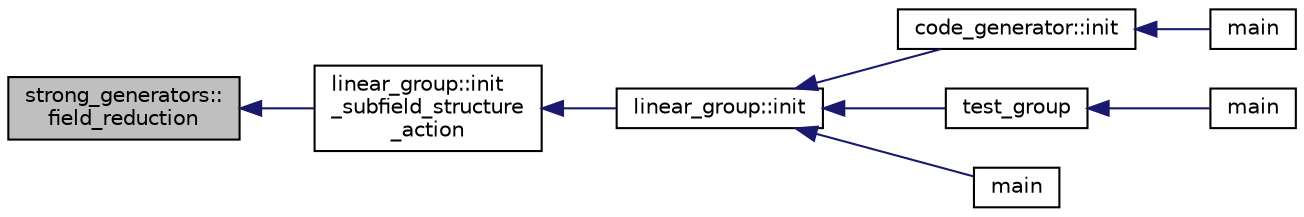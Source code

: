 digraph "strong_generators::field_reduction"
{
  edge [fontname="Helvetica",fontsize="10",labelfontname="Helvetica",labelfontsize="10"];
  node [fontname="Helvetica",fontsize="10",shape=record];
  rankdir="LR";
  Node974 [label="strong_generators::\lfield_reduction",height=0.2,width=0.4,color="black", fillcolor="grey75", style="filled", fontcolor="black"];
  Node974 -> Node975 [dir="back",color="midnightblue",fontsize="10",style="solid",fontname="Helvetica"];
  Node975 [label="linear_group::init\l_subfield_structure\l_action",height=0.2,width=0.4,color="black", fillcolor="white", style="filled",URL="$df/d5a/classlinear__group.html#a0c97a4ac9754a69abdde052bd3298804"];
  Node975 -> Node976 [dir="back",color="midnightblue",fontsize="10",style="solid",fontname="Helvetica"];
  Node976 [label="linear_group::init",height=0.2,width=0.4,color="black", fillcolor="white", style="filled",URL="$df/d5a/classlinear__group.html#a8119aa9b882192ab422b12614b259f28"];
  Node976 -> Node977 [dir="back",color="midnightblue",fontsize="10",style="solid",fontname="Helvetica"];
  Node977 [label="code_generator::init",height=0.2,width=0.4,color="black", fillcolor="white", style="filled",URL="$db/d37/classcode__generator.html#acfaa1e8badf6f30255203f499b130af8"];
  Node977 -> Node978 [dir="back",color="midnightblue",fontsize="10",style="solid",fontname="Helvetica"];
  Node978 [label="main",height=0.2,width=0.4,color="black", fillcolor="white", style="filled",URL="$d4/d4f/codes_8_c.html#a217dbf8b442f20279ea00b898af96f52"];
  Node976 -> Node979 [dir="back",color="midnightblue",fontsize="10",style="solid",fontname="Helvetica"];
  Node979 [label="test_group",height=0.2,width=0.4,color="black", fillcolor="white", style="filled",URL="$d8/d03/analyze__q__designs_8_c.html#ad03444358d0b46e7aa4d88a806b44925"];
  Node979 -> Node980 [dir="back",color="midnightblue",fontsize="10",style="solid",fontname="Helvetica"];
  Node980 [label="main",height=0.2,width=0.4,color="black", fillcolor="white", style="filled",URL="$d8/d03/analyze__q__designs_8_c.html#a217dbf8b442f20279ea00b898af96f52"];
  Node976 -> Node981 [dir="back",color="midnightblue",fontsize="10",style="solid",fontname="Helvetica"];
  Node981 [label="main",height=0.2,width=0.4,color="black", fillcolor="white", style="filled",URL="$da/dd5/subspace__orbits__main_8_c.html#a217dbf8b442f20279ea00b898af96f52"];
}
